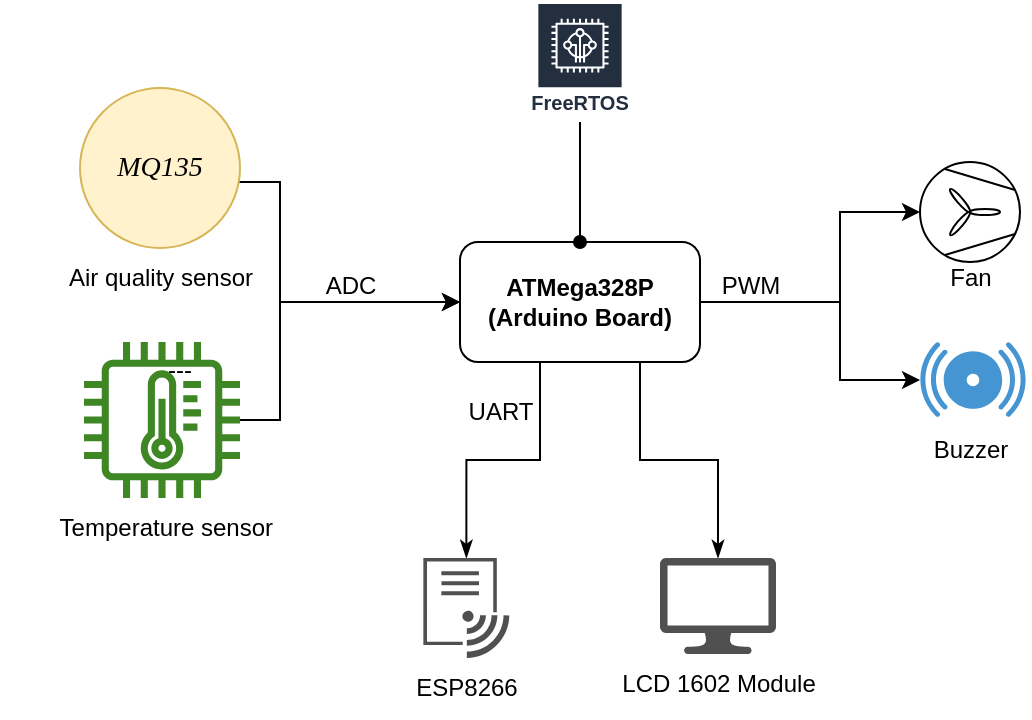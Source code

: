 <mxfile version="21.6.2" type="device">
  <diagram name="Pagina-1" id="2EgIE4DmpU0ribxin4y5">
    <mxGraphModel dx="819" dy="442" grid="1" gridSize="10" guides="1" tooltips="1" connect="1" arrows="1" fold="1" page="1" pageScale="1" pageWidth="827" pageHeight="1169" math="0" shadow="0">
      <root>
        <mxCell id="0" />
        <mxCell id="1" parent="0" />
        <mxCell id="cvRy3syvQBvX0eV_d_cI-11" style="edgeStyle=orthogonalEdgeStyle;rounded=0;orthogonalLoop=1;jettySize=auto;html=1;entryX=0;entryY=0.5;entryDx=0;entryDy=0;entryPerimeter=0;" parent="1" source="cvRy3syvQBvX0eV_d_cI-2" target="cvRy3syvQBvX0eV_d_cI-10" edge="1">
          <mxGeometry relative="1" as="geometry">
            <Array as="points">
              <mxPoint x="440" y="200" />
              <mxPoint x="440" y="155" />
            </Array>
          </mxGeometry>
        </mxCell>
        <mxCell id="cvRy3syvQBvX0eV_d_cI-19" style="edgeStyle=orthogonalEdgeStyle;rounded=0;orthogonalLoop=1;jettySize=auto;html=1;" parent="1" source="cvRy3syvQBvX0eV_d_cI-2" target="cvRy3syvQBvX0eV_d_cI-17" edge="1">
          <mxGeometry relative="1" as="geometry">
            <mxPoint x="390" y="250" as="targetPoint" />
            <Array as="points">
              <mxPoint x="440" y="200" />
              <mxPoint x="440" y="239" />
            </Array>
          </mxGeometry>
        </mxCell>
        <mxCell id="cvRy3syvQBvX0eV_d_cI-26" style="edgeStyle=orthogonalEdgeStyle;rounded=0;orthogonalLoop=1;jettySize=auto;html=1;entryX=0.5;entryY=0;entryDx=0;entryDy=0;entryPerimeter=0;endArrow=classicThin;endFill=1;" parent="1" source="cvRy3syvQBvX0eV_d_cI-2" target="cvRy3syvQBvX0eV_d_cI-25" edge="1">
          <mxGeometry relative="1" as="geometry">
            <Array as="points">
              <mxPoint x="290" y="279" />
              <mxPoint x="253" y="279" />
            </Array>
          </mxGeometry>
        </mxCell>
        <mxCell id="cvRy3syvQBvX0eV_d_cI-31" style="edgeStyle=orthogonalEdgeStyle;rounded=0;orthogonalLoop=1;jettySize=auto;html=1;exitX=0.75;exitY=1;exitDx=0;exitDy=0;endArrow=classicThin;endFill=1;" parent="1" source="cvRy3syvQBvX0eV_d_cI-2" target="cvRy3syvQBvX0eV_d_cI-29" edge="1">
          <mxGeometry relative="1" as="geometry" />
        </mxCell>
        <mxCell id="cvRy3syvQBvX0eV_d_cI-2" value="&lt;b&gt;ATMega328P&lt;br&gt;(Arduino Board)&lt;br&gt;&lt;/b&gt;" style="rounded=1;whiteSpace=wrap;html=1;" parent="1" vertex="1">
          <mxGeometry x="250" y="170" width="120" height="60" as="geometry" />
        </mxCell>
        <mxCell id="cvRy3syvQBvX0eV_d_cI-9" style="edgeStyle=orthogonalEdgeStyle;rounded=0;orthogonalLoop=1;jettySize=auto;html=1;entryX=0;entryY=0.5;entryDx=0;entryDy=0;" parent="1" source="cvRy3syvQBvX0eV_d_cI-4" target="cvRy3syvQBvX0eV_d_cI-2" edge="1">
          <mxGeometry relative="1" as="geometry">
            <Array as="points">
              <mxPoint x="160" y="140" />
              <mxPoint x="160" y="200" />
            </Array>
          </mxGeometry>
        </mxCell>
        <mxCell id="cvRy3syvQBvX0eV_d_cI-7" value="---" style="group" parent="1" vertex="1" connectable="0">
          <mxGeometry x="20" y="220" width="180" height="108" as="geometry" />
        </mxCell>
        <mxCell id="cvRy3syvQBvX0eV_d_cI-5" value="" style="sketch=0;outlineConnect=0;fontColor=#232F3E;gradientColor=none;fillColor=#3F8624;strokeColor=none;dashed=0;verticalLabelPosition=bottom;verticalAlign=top;align=center;html=1;fontSize=12;fontStyle=0;aspect=fixed;pointerEvents=1;shape=mxgraph.aws4.iot_thing_temperature_sensor;" parent="cvRy3syvQBvX0eV_d_cI-7" vertex="1">
          <mxGeometry x="42" width="78" height="78" as="geometry" />
        </mxCell>
        <mxCell id="cvRy3syvQBvX0eV_d_cI-6" value="&amp;nbsp;Temperature sensor&lt;br&gt;" style="text;html=1;align=center;verticalAlign=middle;resizable=0;points=[];autosize=1;strokeColor=none;fillColor=none;" parent="cvRy3syvQBvX0eV_d_cI-7" vertex="1">
          <mxGeometry x="16" y="78" width="130" height="30" as="geometry" />
        </mxCell>
        <mxCell id="cvRy3syvQBvX0eV_d_cI-8" style="edgeStyle=orthogonalEdgeStyle;rounded=0;orthogonalLoop=1;jettySize=auto;html=1;entryX=0;entryY=0.5;entryDx=0;entryDy=0;" parent="1" source="cvRy3syvQBvX0eV_d_cI-5" target="cvRy3syvQBvX0eV_d_cI-2" edge="1">
          <mxGeometry relative="1" as="geometry">
            <Array as="points">
              <mxPoint x="160" y="259" />
              <mxPoint x="160" y="200" />
            </Array>
          </mxGeometry>
        </mxCell>
        <mxCell id="cvRy3syvQBvX0eV_d_cI-14" value="" style="group" parent="1" vertex="1" connectable="0">
          <mxGeometry x="480" y="130" width="50" height="73" as="geometry" />
        </mxCell>
        <mxCell id="cvRy3syvQBvX0eV_d_cI-10" value="" style="shape=mxgraph.pid.compressors_-_iso.blower,_fan;html=1;pointerEvents=1;align=center;verticalLabelPosition=bottom;verticalAlign=top;dashed=0;" parent="cvRy3syvQBvX0eV_d_cI-14" vertex="1">
          <mxGeometry width="50" height="50" as="geometry" />
        </mxCell>
        <mxCell id="cvRy3syvQBvX0eV_d_cI-13" value="Fan" style="text;html=1;align=center;verticalAlign=middle;resizable=0;points=[];autosize=1;strokeColor=none;fillColor=none;" parent="cvRy3syvQBvX0eV_d_cI-14" vertex="1">
          <mxGeometry x="5" y="43" width="40" height="30" as="geometry" />
        </mxCell>
        <mxCell id="cvRy3syvQBvX0eV_d_cI-16" value="" style="group" parent="1" vertex="1" connectable="0">
          <mxGeometry x="40" y="93" width="120" height="110" as="geometry" />
        </mxCell>
        <mxCell id="cvRy3syvQBvX0eV_d_cI-4" value="&lt;i&gt;&lt;font style=&quot;font-size: 14px;&quot; face=&quot;Bakbak One&quot; data-font-src=&quot;https://fonts.googleapis.com/css?family=Bakbak+One&quot;&gt;MQ135&lt;/font&gt;&lt;/i&gt;" style="ellipse;whiteSpace=wrap;html=1;aspect=fixed;fillColor=#fff2cc;strokeColor=#d6b656;" parent="cvRy3syvQBvX0eV_d_cI-16" vertex="1">
          <mxGeometry x="20" width="80" height="80" as="geometry" />
        </mxCell>
        <mxCell id="cvRy3syvQBvX0eV_d_cI-15" value="Air quality sensor" style="text;html=1;align=center;verticalAlign=middle;resizable=0;points=[];autosize=1;strokeColor=none;fillColor=none;" parent="cvRy3syvQBvX0eV_d_cI-16" vertex="1">
          <mxGeometry y="80" width="120" height="30" as="geometry" />
        </mxCell>
        <mxCell id="cvRy3syvQBvX0eV_d_cI-17" value="" style="shadow=0;dashed=0;html=1;strokeColor=none;fillColor=#4495D1;labelPosition=center;verticalLabelPosition=bottom;verticalAlign=top;align=center;outlineConnect=0;shape=mxgraph.veeam.2d.alarm;" parent="1" vertex="1">
          <mxGeometry x="480" y="220" width="52.8" height="37.6" as="geometry" />
        </mxCell>
        <mxCell id="cvRy3syvQBvX0eV_d_cI-21" style="edgeStyle=orthogonalEdgeStyle;rounded=0;orthogonalLoop=1;jettySize=auto;html=1;entryX=0.5;entryY=0;entryDx=0;entryDy=0;endArrow=oval;endFill=1;" parent="1" source="cvRy3syvQBvX0eV_d_cI-20" target="cvRy3syvQBvX0eV_d_cI-2" edge="1">
          <mxGeometry relative="1" as="geometry" />
        </mxCell>
        <mxCell id="cvRy3syvQBvX0eV_d_cI-20" value="FreeRTOS" style="sketch=0;outlineConnect=0;fontColor=#232F3E;gradientColor=none;strokeColor=#ffffff;fillColor=#232F3E;dashed=0;verticalLabelPosition=middle;verticalAlign=bottom;align=center;html=1;whiteSpace=wrap;fontSize=10;fontStyle=1;spacing=3;shape=mxgraph.aws4.productIcon;prIcon=mxgraph.aws4.freertos;" parent="1" vertex="1">
          <mxGeometry x="288.18" y="50" width="43.64" height="60" as="geometry" />
        </mxCell>
        <mxCell id="cvRy3syvQBvX0eV_d_cI-23" value="ADC" style="text;html=1;align=center;verticalAlign=middle;resizable=0;points=[];autosize=1;strokeColor=none;fillColor=none;" parent="1" vertex="1">
          <mxGeometry x="170" y="177" width="50" height="30" as="geometry" />
        </mxCell>
        <mxCell id="cvRy3syvQBvX0eV_d_cI-24" value="PWM" style="text;html=1;align=center;verticalAlign=middle;resizable=0;points=[];autosize=1;strokeColor=none;fillColor=none;" parent="1" vertex="1">
          <mxGeometry x="370" y="177" width="50" height="30" as="geometry" />
        </mxCell>
        <mxCell id="cvRy3syvQBvX0eV_d_cI-25" value="" style="sketch=0;pointerEvents=1;shadow=0;dashed=0;html=1;strokeColor=none;labelPosition=center;verticalLabelPosition=bottom;verticalAlign=top;align=center;fillColor=#505050;shape=mxgraph.mscae.intune.intune_wifi_profiles" parent="1" vertex="1">
          <mxGeometry x="231.68" y="328" width="43" height="50" as="geometry" />
        </mxCell>
        <mxCell id="cvRy3syvQBvX0eV_d_cI-27" value="UART" style="text;html=1;align=center;verticalAlign=middle;resizable=0;points=[];autosize=1;strokeColor=none;fillColor=none;" parent="1" vertex="1">
          <mxGeometry x="240" y="240" width="60" height="30" as="geometry" />
        </mxCell>
        <mxCell id="cvRy3syvQBvX0eV_d_cI-28" value="ESP8266" style="text;html=1;align=center;verticalAlign=middle;resizable=0;points=[];autosize=1;strokeColor=none;fillColor=none;" parent="1" vertex="1">
          <mxGeometry x="218.18" y="378" width="70" height="30" as="geometry" />
        </mxCell>
        <mxCell id="cvRy3syvQBvX0eV_d_cI-29" value="" style="sketch=0;pointerEvents=1;shadow=0;dashed=0;html=1;strokeColor=none;fillColor=#505050;labelPosition=center;verticalLabelPosition=bottom;verticalAlign=top;outlineConnect=0;align=center;shape=mxgraph.office.devices.lcd_monitor;" parent="1" vertex="1">
          <mxGeometry x="350" y="328" width="58" height="48" as="geometry" />
        </mxCell>
        <mxCell id="cvRy3syvQBvX0eV_d_cI-33" value="LCD 1602 Module" style="text;html=1;align=center;verticalAlign=middle;resizable=0;points=[];autosize=1;strokeColor=none;fillColor=none;" parent="1" vertex="1">
          <mxGeometry x="319" y="376" width="120" height="30" as="geometry" />
        </mxCell>
        <mxCell id="cvRy3syvQBvX0eV_d_cI-34" value="Buzzer" style="text;html=1;align=center;verticalAlign=middle;resizable=0;points=[];autosize=1;strokeColor=none;fillColor=none;" parent="1" vertex="1">
          <mxGeometry x="475" y="259" width="60" height="30" as="geometry" />
        </mxCell>
      </root>
    </mxGraphModel>
  </diagram>
</mxfile>
